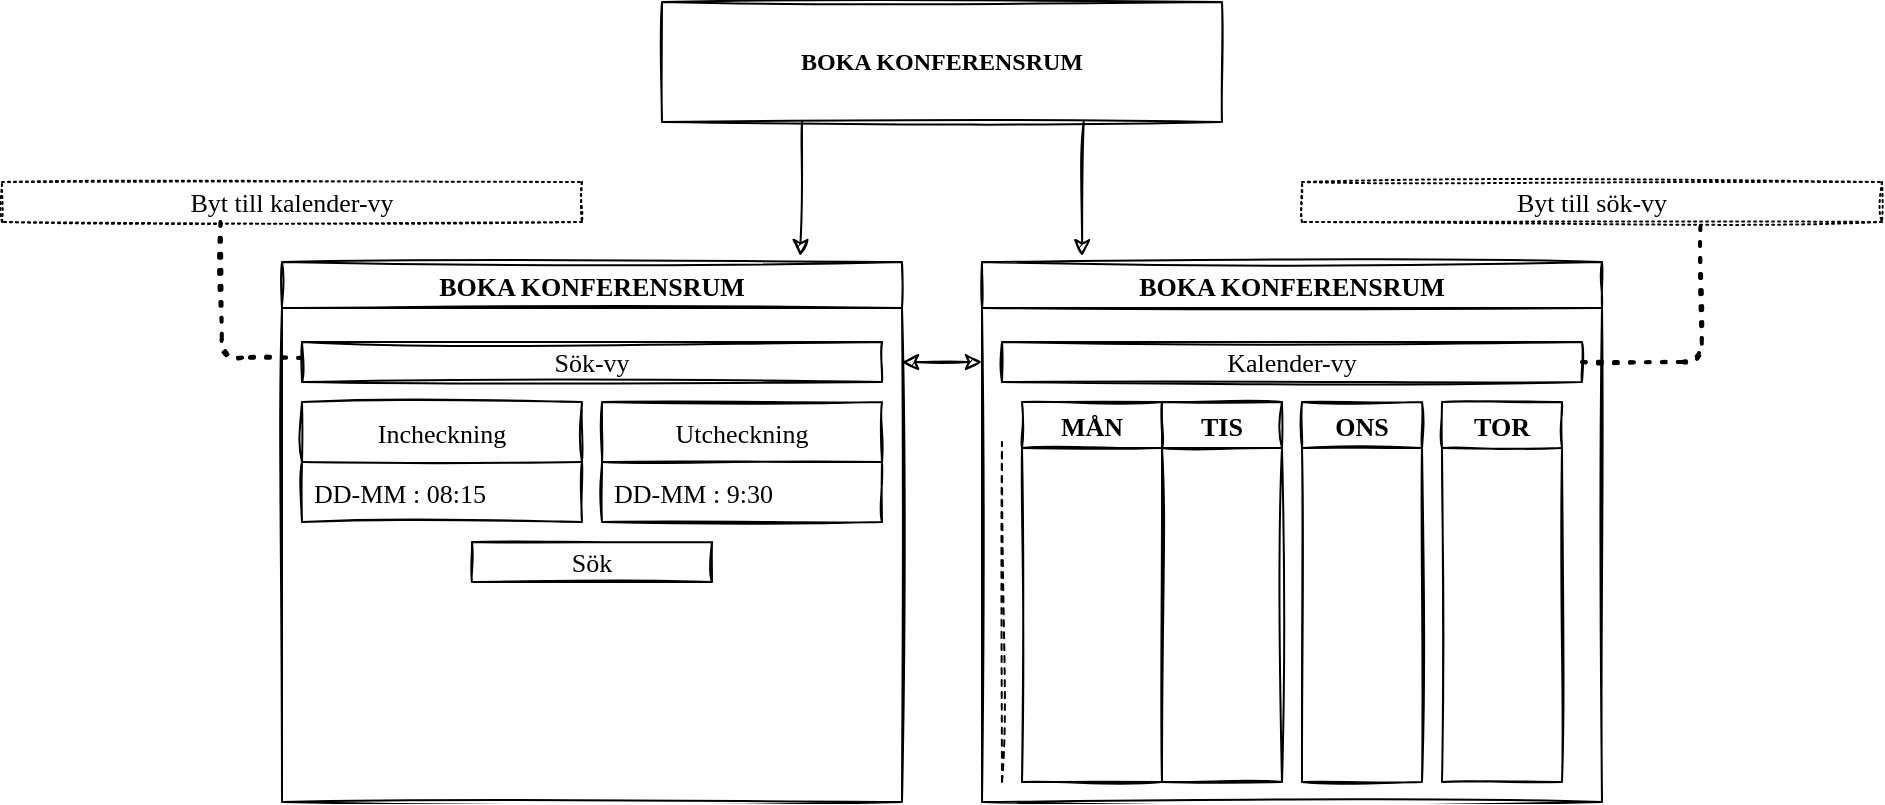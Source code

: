 <mxfile version="15.8.3" type="github"><diagram id="JXZrnU6dK3xMpxj74gyy" name="Page-1"><mxGraphModel dx="1773" dy="662" grid="1" gridSize="10" guides="1" tooltips="1" connect="1" arrows="1" fold="1" page="1" pageScale="1" pageWidth="827" pageHeight="1169" math="0" shadow="0"><root><mxCell id="0"/><mxCell id="1" parent="0"/><mxCell id="f3gWGGdjy4NmoF_1Ozcr-5" value="BOKA KONFERENSRUM" style="swimlane;fontFamily=Verdana;fontSize=13;rounded=0;sketch=1;" vertex="1" parent="1"><mxGeometry x="440" y="210" width="310" height="270" as="geometry"/></mxCell><mxCell id="f3gWGGdjy4NmoF_1Ozcr-18" value="Kalender-vy" style="whiteSpace=wrap;html=1;fontFamily=Verdana;fontSize=13;rounded=0;sketch=1;" vertex="1" parent="f3gWGGdjy4NmoF_1Ozcr-5"><mxGeometry x="10" y="40" width="290" height="20" as="geometry"/></mxCell><mxCell id="f3gWGGdjy4NmoF_1Ozcr-44" value="MÅN" style="swimlane;fontFamily=Verdana;fontSize=13;rounded=0;sketch=1;" vertex="1" parent="f3gWGGdjy4NmoF_1Ozcr-5"><mxGeometry x="20" y="70" width="70" height="190" as="geometry"/></mxCell><mxCell id="f3gWGGdjy4NmoF_1Ozcr-45" value="TIS" style="swimlane;fontFamily=Verdana;fontSize=13;rounded=0;sketch=1;" vertex="1" parent="f3gWGGdjy4NmoF_1Ozcr-5"><mxGeometry x="90" y="70" width="60" height="190" as="geometry"/></mxCell><mxCell id="f3gWGGdjy4NmoF_1Ozcr-47" value="ONS" style="swimlane;fontFamily=Verdana;fontSize=13;rounded=0;sketch=1;" vertex="1" parent="f3gWGGdjy4NmoF_1Ozcr-5"><mxGeometry x="160" y="70" width="60" height="190" as="geometry"/></mxCell><mxCell id="f3gWGGdjy4NmoF_1Ozcr-48" value="TOR" style="swimlane;fontFamily=Verdana;fontSize=13;rounded=0;sketch=1;" vertex="1" parent="f3gWGGdjy4NmoF_1Ozcr-5"><mxGeometry x="230" y="70" width="60" height="190" as="geometry"/></mxCell><mxCell id="f3gWGGdjy4NmoF_1Ozcr-19" value="BOKA KONFERENSRUM" style="swimlane;fontFamily=Verdana;fontSize=13;rounded=0;sketch=1;" vertex="1" parent="1"><mxGeometry x="90" y="210" width="310" height="270" as="geometry"/></mxCell><mxCell id="f3gWGGdjy4NmoF_1Ozcr-20" value="Incheckning" style="swimlane;fontStyle=0;childLayout=stackLayout;horizontal=1;startSize=30;horizontalStack=0;resizeParent=1;resizeParentMax=0;resizeLast=0;collapsible=1;marginBottom=0;fontFamily=Verdana;fontSize=13;rounded=0;sketch=1;" vertex="1" parent="f3gWGGdjy4NmoF_1Ozcr-19"><mxGeometry x="10" y="70" width="140" height="60" as="geometry"/></mxCell><mxCell id="f3gWGGdjy4NmoF_1Ozcr-21" value="DD-MM : 08:15" style="text;strokeColor=none;fillColor=none;align=left;verticalAlign=middle;spacingLeft=4;spacingRight=4;overflow=hidden;points=[[0,0.5],[1,0.5]];portConstraint=eastwest;rotatable=0;fontFamily=Verdana;fontSize=13;rounded=0;sketch=1;" vertex="1" parent="f3gWGGdjy4NmoF_1Ozcr-20"><mxGeometry y="30" width="140" height="30" as="geometry"/></mxCell><mxCell id="f3gWGGdjy4NmoF_1Ozcr-22" value="Utcheckning" style="swimlane;fontStyle=0;childLayout=stackLayout;horizontal=1;startSize=30;horizontalStack=0;resizeParent=1;resizeParentMax=0;resizeLast=0;collapsible=1;marginBottom=0;fontFamily=Verdana;fontSize=13;rounded=0;sketch=1;" vertex="1" parent="f3gWGGdjy4NmoF_1Ozcr-19"><mxGeometry x="160" y="70" width="140" height="60" as="geometry"/></mxCell><mxCell id="f3gWGGdjy4NmoF_1Ozcr-23" value="DD-MM : 9:30" style="text;strokeColor=none;fillColor=none;align=left;verticalAlign=middle;spacingLeft=4;spacingRight=4;overflow=hidden;points=[[0,0.5],[1,0.5]];portConstraint=eastwest;rotatable=0;fontFamily=Verdana;fontSize=13;rounded=0;sketch=1;" vertex="1" parent="f3gWGGdjy4NmoF_1Ozcr-22"><mxGeometry y="30" width="140" height="30" as="geometry"/></mxCell><mxCell id="f3gWGGdjy4NmoF_1Ozcr-24" value="Sök" style="whiteSpace=wrap;html=1;fontFamily=Verdana;fontSize=13;rounded=0;sketch=1;" vertex="1" parent="f3gWGGdjy4NmoF_1Ozcr-19"><mxGeometry x="95" y="140" width="120" height="20" as="geometry"/></mxCell><mxCell id="f3gWGGdjy4NmoF_1Ozcr-25" value="Sök-vy" style="whiteSpace=wrap;html=1;fontFamily=Verdana;fontSize=13;rounded=0;sketch=1;" vertex="1" parent="f3gWGGdjy4NmoF_1Ozcr-19"><mxGeometry x="10" y="40" width="290" height="20" as="geometry"/></mxCell><mxCell id="f3gWGGdjy4NmoF_1Ozcr-52" value="" style="endArrow=none;dashed=1;html=1;rounded=1;curved=0;sketch=1;" edge="1" parent="1"><mxGeometry width="50" height="50" relative="1" as="geometry"><mxPoint x="450" y="470" as="sourcePoint"/><mxPoint x="450" y="300" as="targetPoint"/></mxGeometry></mxCell><mxCell id="f3gWGGdjy4NmoF_1Ozcr-53" value="&lt;b&gt;&lt;font face=&quot;Verdana&quot;&gt;BOKA KONFERENSRUM&lt;/font&gt;&lt;/b&gt;" style="rounded=0;whiteSpace=wrap;html=1;glass=0;sketch=1;" vertex="1" parent="1"><mxGeometry x="280" y="80" width="280" height="60" as="geometry"/></mxCell><mxCell id="f3gWGGdjy4NmoF_1Ozcr-54" value="" style="endArrow=classic;html=1;rounded=1;sketch=1;curved=0;exitX=0.25;exitY=1;exitDx=0;exitDy=0;entryX=0.836;entryY=-0.011;entryDx=0;entryDy=0;entryPerimeter=0;" edge="1" parent="1" source="f3gWGGdjy4NmoF_1Ozcr-53" target="f3gWGGdjy4NmoF_1Ozcr-19"><mxGeometry width="50" height="50" relative="1" as="geometry"><mxPoint x="390" y="360" as="sourcePoint"/><mxPoint x="440" y="310" as="targetPoint"/></mxGeometry></mxCell><mxCell id="f3gWGGdjy4NmoF_1Ozcr-55" value="" style="endArrow=classic;html=1;rounded=1;sketch=1;curved=0;exitX=0.25;exitY=1;exitDx=0;exitDy=0;entryX=0.836;entryY=-0.011;entryDx=0;entryDy=0;entryPerimeter=0;" edge="1" parent="1"><mxGeometry width="50" height="50" relative="1" as="geometry"><mxPoint x="490.84" y="140" as="sourcePoint"/><mxPoint x="490.0" y="207.14" as="targetPoint"/></mxGeometry></mxCell><mxCell id="f3gWGGdjy4NmoF_1Ozcr-56" value="" style="endArrow=classic;startArrow=classic;html=1;rounded=1;sketch=1;curved=0;" edge="1" parent="1"><mxGeometry width="50" height="50" relative="1" as="geometry"><mxPoint x="400" y="260" as="sourcePoint"/><mxPoint x="440" y="260" as="targetPoint"/></mxGeometry></mxCell><mxCell id="f3gWGGdjy4NmoF_1Ozcr-59" value="Byt till sök-vy" style="whiteSpace=wrap;html=1;fontFamily=Verdana;fontSize=13;rounded=0;sketch=1;dashed=1;dashPattern=1 2;" vertex="1" parent="1"><mxGeometry x="600" y="170" width="290" height="20" as="geometry"/></mxCell><mxCell id="f3gWGGdjy4NmoF_1Ozcr-60" value="Byt till kalender-vy" style="whiteSpace=wrap;html=1;fontFamily=Verdana;fontSize=13;rounded=0;sketch=1;dashed=1;dashPattern=1 2;" vertex="1" parent="1"><mxGeometry x="-50" y="170" width="290" height="20" as="geometry"/></mxCell><mxCell id="f3gWGGdjy4NmoF_1Ozcr-61" value="" style="endArrow=none;dashed=1;html=1;dashPattern=1 3;strokeWidth=2;rounded=1;sketch=1;curved=0;exitX=1;exitY=0.5;exitDx=0;exitDy=0;entryX=0.687;entryY=1.108;entryDx=0;entryDy=0;entryPerimeter=0;" edge="1" parent="1" source="f3gWGGdjy4NmoF_1Ozcr-18" target="f3gWGGdjy4NmoF_1Ozcr-59"><mxGeometry width="50" height="50" relative="1" as="geometry"><mxPoint x="760" y="260" as="sourcePoint"/><mxPoint x="800" y="200" as="targetPoint"/><Array as="points"><mxPoint x="800" y="260"/></Array></mxGeometry></mxCell><mxCell id="f3gWGGdjy4NmoF_1Ozcr-62" value="" style="endArrow=none;dashed=1;html=1;dashPattern=1 3;strokeWidth=2;rounded=1;sketch=1;curved=0;exitX=0;exitY=0.392;exitDx=0;exitDy=0;entryX=0.687;entryY=1.108;entryDx=0;entryDy=0;entryPerimeter=0;exitPerimeter=0;" edge="1" parent="1" source="f3gWGGdjy4NmoF_1Ozcr-25"><mxGeometry width="50" height="50" relative="1" as="geometry"><mxPoint y="257.84" as="sourcePoint"/><mxPoint x="59.23" y="190.0" as="targetPoint"/><Array as="points"><mxPoint x="60" y="257.84"/></Array></mxGeometry></mxCell></root></mxGraphModel></diagram></mxfile>